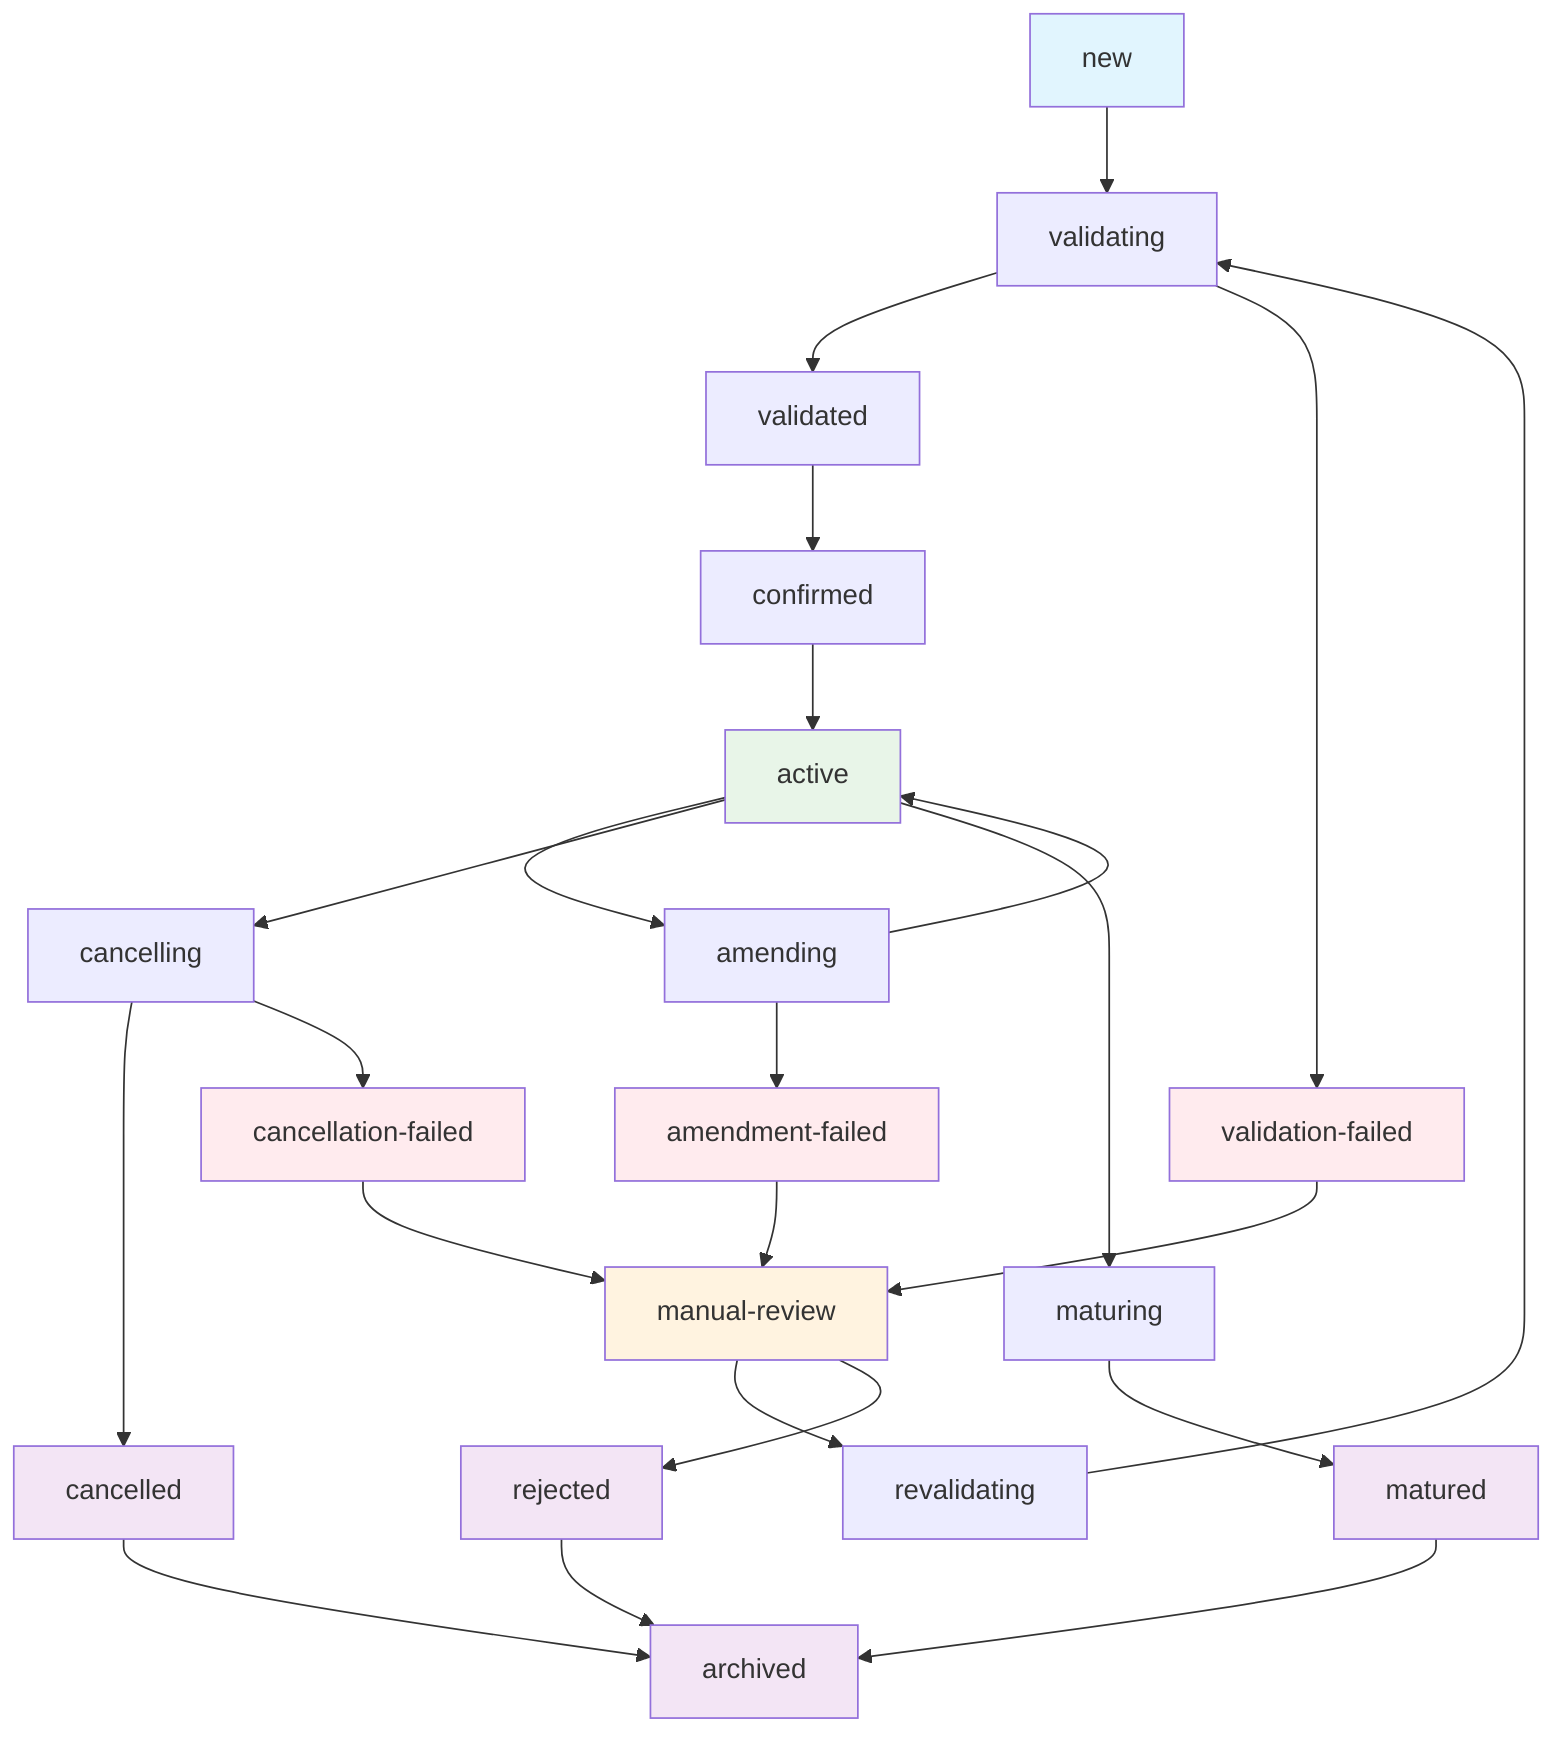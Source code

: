graph TD
    A[new] --> B[validating]
    B --> C[validated]
    B --> D[validation-failed]
    C --> E[confirmed]
    E --> F[active]
    F --> G[amending]
    F --> H[cancelling]
    F --> I[maturing]
    G --> F
    G --> J[amendment-failed]
    H --> K[cancelled]
    H --> L[cancellation-failed]
    I --> M[matured]
    D --> N[manual-review]
    J --> N
    L --> N
    N --> O[revalidating]
    N --> P[rejected]
    O --> B
    K --> Q[archived]
    M --> Q
    P --> Q
    
    %% Styling
    classDef initial fill:#e1f5fe
    classDef terminal fill:#f3e5f5
    classDef error fill:#ffebee
    classDef manual fill:#fff3e0
    classDef active fill:#e8f5e8
    
    class A initial
    class K,M,P,Q terminal
    class D,J,L error
    class N manual
    class F active